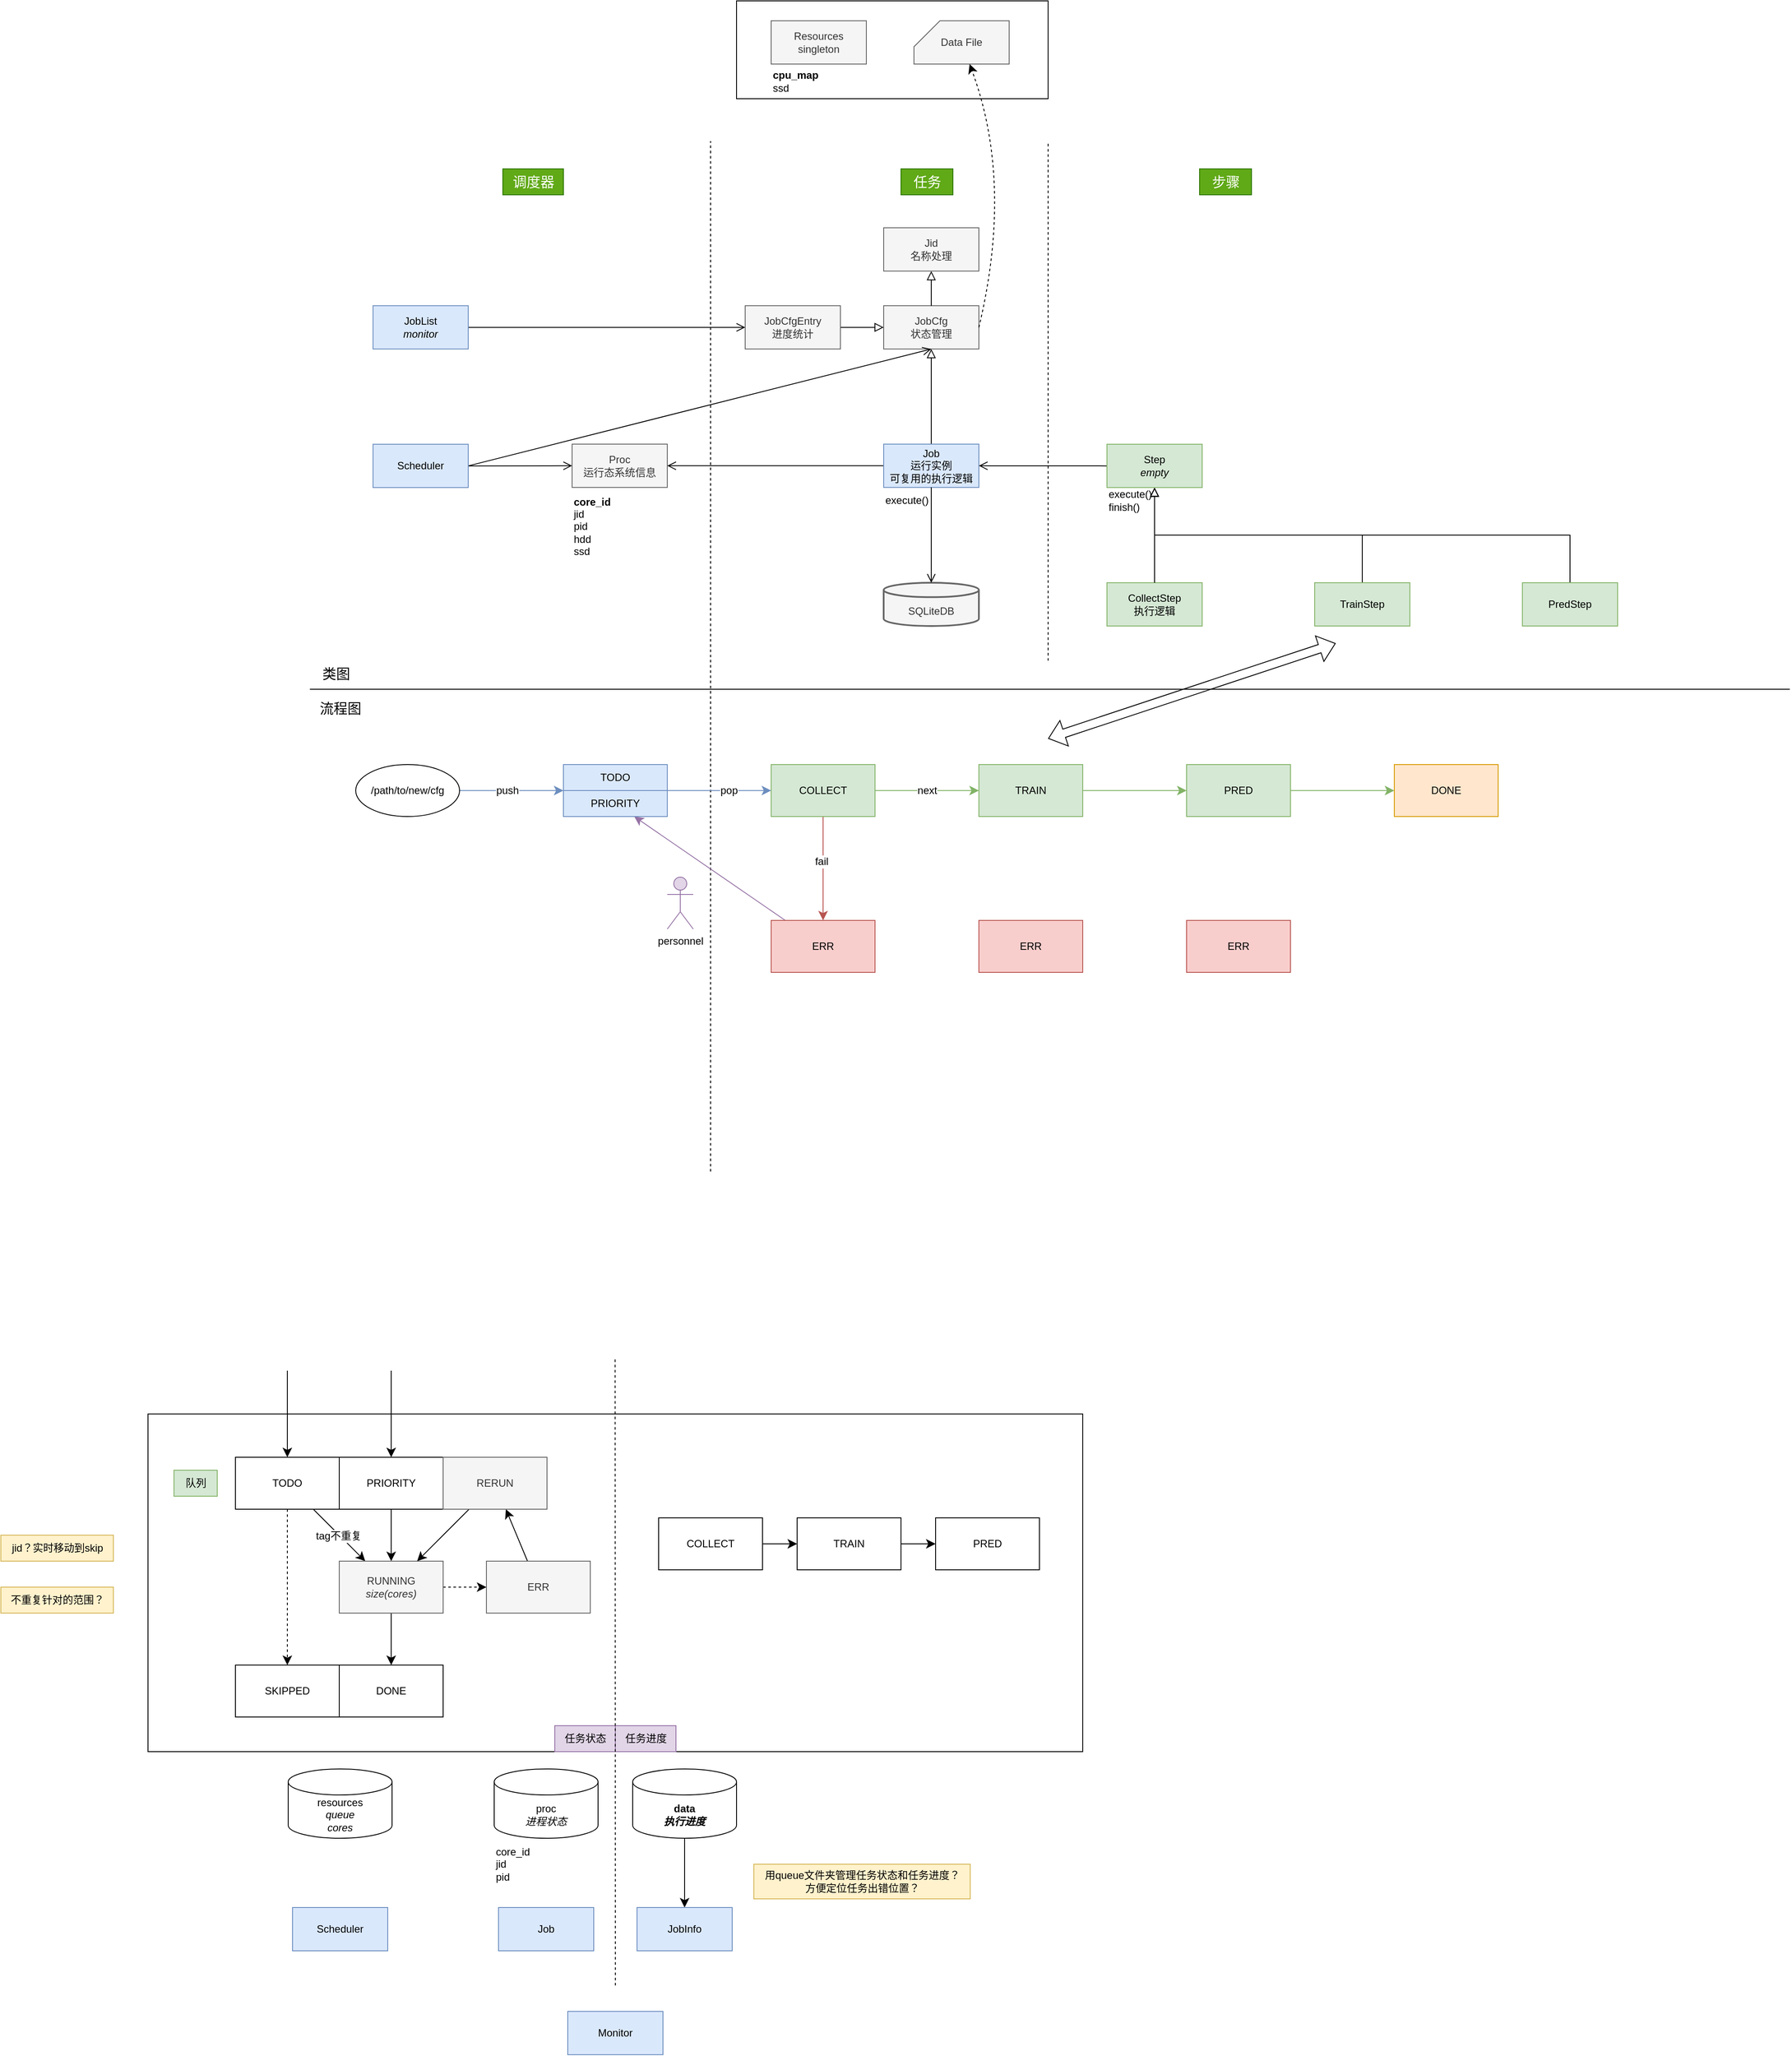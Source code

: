 <mxfile version="24.7.16">
  <diagram name="第 1 页" id="7KTaMBhgqVzbro8H5_XD">
    <mxGraphModel dx="909" dy="1013" grid="1" gridSize="10" guides="1" tooltips="1" connect="1" arrows="1" fold="1" page="0" pageScale="1" pageWidth="850" pageHeight="1100" math="0" shadow="0">
      <root>
        <mxCell id="0" />
        <mxCell id="1" parent="0" />
        <mxCell id="EudtSMNAYD2UXil9M96t-143" value="" style="rounded=0;whiteSpace=wrap;html=1;" parent="1" vertex="1">
          <mxGeometry x="360" y="1670" width="1080" height="390" as="geometry" />
        </mxCell>
        <mxCell id="EudtSMNAYD2UXil9M96t-167" value="&lt;div&gt;resources&lt;/div&gt;&lt;div&gt;&lt;i&gt;queue&lt;/i&gt;&lt;/div&gt;&lt;div&gt;&lt;i&gt;cores&lt;br&gt;&lt;/i&gt;&lt;/div&gt;" style="rounded=0;whiteSpace=wrap;html=1;shape=cylinder3;boundedLbl=1;backgroundOutline=1;size=15;" parent="1" vertex="1">
          <mxGeometry x="522" y="2080" width="120" height="80" as="geometry" />
        </mxCell>
        <mxCell id="EudtSMNAYD2UXil9M96t-14" value="" style="edgeStyle=none;curved=1;rounded=0;orthogonalLoop=1;jettySize=auto;html=1;fontSize=12;startSize=8;endSize=8;fillColor=#f8cecc;strokeColor=#b85450;" parent="1" source="EudtSMNAYD2UXil9M96t-3" target="EudtSMNAYD2UXil9M96t-13" edge="1">
          <mxGeometry relative="1" as="geometry" />
        </mxCell>
        <mxCell id="EudtSMNAYD2UXil9M96t-26" value="fail" style="edgeLabel;html=1;align=center;verticalAlign=middle;resizable=0;points=[];fontSize=12;" parent="EudtSMNAYD2UXil9M96t-14" vertex="1" connectable="0">
          <mxGeometry x="-0.133" y="-2" relative="1" as="geometry">
            <mxPoint as="offset" />
          </mxGeometry>
        </mxCell>
        <mxCell id="EudtSMNAYD2UXil9M96t-3" value="COLLECT" style="whiteSpace=wrap;html=1;rounded=0;fillColor=#d5e8d4;strokeColor=#82b366;" parent="1" vertex="1">
          <mxGeometry x="1080" y="920" width="120" height="60" as="geometry" />
        </mxCell>
        <mxCell id="JNSrJHHTEGONHWkqj-x3-166" value="" style="endArrow=none;dashed=1;html=1;rounded=0;fontSize=12;startSize=8;endSize=8;curved=1;" parent="1" edge="1">
          <mxGeometry width="50" height="50" relative="1" as="geometry">
            <mxPoint x="1010" y="1390" as="sourcePoint" />
            <mxPoint x="1010" y="200" as="targetPoint" />
          </mxGeometry>
        </mxCell>
        <mxCell id="JNSrJHHTEGONHWkqj-x3-173" style="edgeStyle=none;curved=1;rounded=0;orthogonalLoop=1;jettySize=auto;html=1;entryX=0.5;entryY=0;entryDx=0;entryDy=0;fontSize=12;startSize=8;endSize=8;endArrow=none;endFill=0;startArrow=block;startFill=0;" parent="1" source="JNSrJHHTEGONHWkqj-x3-54" target="JNSrJHHTEGONHWkqj-x3-53" edge="1">
          <mxGeometry relative="1" as="geometry" />
        </mxCell>
        <mxCell id="JNSrJHHTEGONHWkqj-x3-54" value="&lt;div&gt;JobCfg&lt;/div&gt;&lt;div&gt;状态管理&lt;/div&gt;" style="html=1;whiteSpace=wrap;fillColor=#f5f5f5;strokeColor=#666666;fontColor=#333333;" parent="1" vertex="1">
          <mxGeometry x="1210" y="390.08" width="110" height="50" as="geometry" />
        </mxCell>
        <mxCell id="JNSrJHHTEGONHWkqj-x3-60" value="" style="edgeStyle=orthogonalEdgeStyle;rounded=0;orthogonalLoop=1;jettySize=auto;html=1;fontSize=12;startSize=8;endSize=8;endArrow=none;endFill=0;startArrow=block;startFill=0;" parent="1" source="JNSrJHHTEGONHWkqj-x3-55" target="JNSrJHHTEGONHWkqj-x3-54" edge="1">
          <mxGeometry relative="1" as="geometry" />
        </mxCell>
        <mxCell id="JNSrJHHTEGONHWkqj-x3-55" value="&lt;div&gt;Jid&lt;/div&gt;&lt;div&gt;名称处理&lt;br&gt;&lt;/div&gt;" style="html=1;whiteSpace=wrap;fillColor=#f5f5f5;fontColor=#333333;strokeColor=#666666;" parent="1" vertex="1">
          <mxGeometry x="1210" y="300.08" width="110" height="50" as="geometry" />
        </mxCell>
        <mxCell id="JNSrJHHTEGONHWkqj-x3-89" value="" style="edgeStyle=none;curved=1;rounded=0;orthogonalLoop=1;jettySize=auto;html=1;fontSize=12;startSize=8;endSize=8;endArrow=none;endFill=0;exitX=1;exitY=0.5;exitDx=0;exitDy=0;entryX=0;entryY=0.5;entryDx=0;entryDy=0;startArrow=open;startFill=0;" parent="1" source="JNSrJHHTEGONHWkqj-x3-56" target="JNSrJHHTEGONHWkqj-x3-53" edge="1">
          <mxGeometry relative="1" as="geometry" />
        </mxCell>
        <mxCell id="JNSrJHHTEGONHWkqj-x3-64" style="rounded=0;orthogonalLoop=1;jettySize=auto;html=1;entryX=0;entryY=0.5;entryDx=0;entryDy=0;fontSize=12;startSize=8;endSize=8;endArrow=open;endFill=0;exitX=1;exitY=0.5;exitDx=0;exitDy=0;" parent="1" source="JNSrJHHTEGONHWkqj-x3-57" target="JNSrJHHTEGONHWkqj-x3-56" edge="1">
          <mxGeometry relative="1" as="geometry" />
        </mxCell>
        <mxCell id="JNSrJHHTEGONHWkqj-x3-93" style="edgeStyle=none;curved=1;rounded=0;orthogonalLoop=1;jettySize=auto;html=1;exitX=1;exitY=0.5;exitDx=0;exitDy=0;entryX=0.5;entryY=1;entryDx=0;entryDy=0;fontSize=12;startSize=8;endSize=8;endArrow=open;endFill=0;" parent="1" source="JNSrJHHTEGONHWkqj-x3-57" target="JNSrJHHTEGONHWkqj-x3-54" edge="1">
          <mxGeometry relative="1" as="geometry" />
        </mxCell>
        <mxCell id="JNSrJHHTEGONHWkqj-x3-57" value="&lt;div&gt;Scheduler&lt;/div&gt;" style="html=1;whiteSpace=wrap;fillColor=#dae8fc;strokeColor=#6c8ebf;" parent="1" vertex="1">
          <mxGeometry x="620" y="550.07" width="110" height="50" as="geometry" />
        </mxCell>
        <mxCell id="JNSrJHHTEGONHWkqj-x3-258" value="" style="edgeStyle=none;curved=1;rounded=0;orthogonalLoop=1;jettySize=auto;html=1;fontSize=12;startSize=8;endSize=8;endArrow=block;endFill=0;" parent="1" source="JNSrJHHTEGONHWkqj-x3-90" target="JNSrJHHTEGONHWkqj-x3-54" edge="1">
          <mxGeometry relative="1" as="geometry" />
        </mxCell>
        <mxCell id="JNSrJHHTEGONHWkqj-x3-90" value="&lt;div&gt;JobCfgEntry&lt;/div&gt;&lt;div&gt;进度统计&lt;br&gt;&lt;/div&gt;" style="html=1;whiteSpace=wrap;fillColor=#f5f5f5;strokeColor=#666666;fontColor=#333333;" parent="1" vertex="1">
          <mxGeometry x="1050" y="390.08" width="110" height="50" as="geometry" />
        </mxCell>
        <mxCell id="JNSrJHHTEGONHWkqj-x3-171" value="调度器" style="text;html=1;align=center;verticalAlign=middle;resizable=0;points=[];autosize=1;strokeColor=#2D7600;fillColor=#60a917;fontSize=16;fontColor=#ffffff;" parent="1" vertex="1">
          <mxGeometry x="770" y="232" width="70" height="30" as="geometry" />
        </mxCell>
        <mxCell id="JNSrJHHTEGONHWkqj-x3-172" value="任务" style="text;html=1;align=center;verticalAlign=middle;resizable=0;points=[];autosize=1;strokeColor=#2D7600;fillColor=#60a917;fontSize=16;fontColor=#ffffff;" parent="1" vertex="1">
          <mxGeometry x="1230" y="232" width="60" height="30" as="geometry" />
        </mxCell>
        <mxCell id="JNSrJHHTEGONHWkqj-x3-175" value="" style="group;" parent="1" vertex="1" connectable="0">
          <mxGeometry x="850" y="549.93" width="110" height="140" as="geometry" />
        </mxCell>
        <mxCell id="JNSrJHHTEGONHWkqj-x3-56" value="&lt;div&gt;Proc&lt;/div&gt;运行态系统信息" style="html=1;whiteSpace=wrap;fillColor=#f5f5f5;strokeColor=#666666;fontColor=#333333;" parent="JNSrJHHTEGONHWkqj-x3-175" vertex="1">
          <mxGeometry width="110" height="50" as="geometry" />
        </mxCell>
        <mxCell id="JNSrJHHTEGONHWkqj-x3-108" value="&lt;div style=&quot;font-size: 12px;&quot;&gt;&lt;b&gt;core_id&lt;/b&gt;&lt;/div&gt;&lt;div style=&quot;font-size: 12px;&quot;&gt;jid&lt;/div&gt;&lt;div style=&quot;font-size: 12px;&quot;&gt;pid&lt;/div&gt;&lt;div style=&quot;font-size: 12px;&quot;&gt;hdd&lt;/div&gt;&lt;div style=&quot;font-size: 12px;&quot;&gt;ssd&lt;br style=&quot;font-size: 12px;&quot;&gt;&lt;/div&gt;" style="text;html=1;align=left;verticalAlign=middle;resizable=0;points=[];autosize=1;strokeColor=none;fillColor=none;fontSize=12;" parent="JNSrJHHTEGONHWkqj-x3-175" vertex="1">
          <mxGeometry y="50" width="70" height="90" as="geometry" />
        </mxCell>
        <mxCell id="JNSrJHHTEGONHWkqj-x3-176" value="" style="group;" parent="1" vertex="1" connectable="0">
          <mxGeometry x="1210" y="549.93" width="110" height="80" as="geometry" />
        </mxCell>
        <mxCell id="JNSrJHHTEGONHWkqj-x3-53" value="&lt;div&gt;Job&lt;/div&gt;&lt;div&gt;运行实例&lt;/div&gt;&lt;div&gt;可复用的执行逻辑&lt;br&gt;&lt;/div&gt;" style="html=1;whiteSpace=wrap;fillColor=#dae8fc;strokeColor=#6c8ebf;" parent="JNSrJHHTEGONHWkqj-x3-176" vertex="1">
          <mxGeometry width="110" height="50" as="geometry" />
        </mxCell>
        <mxCell id="JNSrJHHTEGONHWkqj-x3-111" value="execute()" style="text;html=1;align=left;verticalAlign=middle;resizable=0;points=[];autosize=1;strokeColor=none;fillColor=none;fontSize=12;" parent="JNSrJHHTEGONHWkqj-x3-176" vertex="1">
          <mxGeometry y="50" width="70" height="30" as="geometry" />
        </mxCell>
        <mxCell id="JNSrJHHTEGONHWkqj-x3-199" value="" style="endArrow=none;html=1;rounded=0;fontSize=12;startSize=8;endSize=8;curved=1;" parent="1" edge="1">
          <mxGeometry width="50" height="50" relative="1" as="geometry">
            <mxPoint x="547" y="833" as="sourcePoint" />
            <mxPoint x="2257" y="833" as="targetPoint" />
          </mxGeometry>
        </mxCell>
        <mxCell id="JNSrJHHTEGONHWkqj-x3-210" value="&lt;div&gt;CollectStep&lt;/div&gt;&lt;div&gt;执行逻辑&lt;br&gt;&lt;/div&gt;" style="html=1;whiteSpace=wrap;fillColor=#d5e8d4;strokeColor=#82b366;" parent="1" vertex="1">
          <mxGeometry x="1468" y="710" width="110" height="50" as="geometry" />
        </mxCell>
        <mxCell id="JNSrJHHTEGONHWkqj-x3-217" style="edgeStyle=orthogonalEdgeStyle;rounded=0;orthogonalLoop=1;jettySize=auto;html=1;exitX=0.5;exitY=0;exitDx=0;exitDy=0;fontSize=12;startSize=8;endSize=8;endArrow=block;endFill=0;" parent="1" source="JNSrJHHTEGONHWkqj-x3-211" target="JNSrJHHTEGONHWkqj-x3-203" edge="1">
          <mxGeometry relative="1" as="geometry" />
        </mxCell>
        <mxCell id="JNSrJHHTEGONHWkqj-x3-211" value="TrainStep" style="html=1;whiteSpace=wrap;fillColor=#d5e8d4;strokeColor=#82b366;" parent="1" vertex="1">
          <mxGeometry x="1708" y="710" width="110" height="50" as="geometry" />
        </mxCell>
        <mxCell id="JNSrJHHTEGONHWkqj-x3-232" style="edgeStyle=elbowEdgeStyle;rounded=0;orthogonalLoop=1;jettySize=auto;html=1;fontSize=12;startSize=8;endSize=8;elbow=vertical;endArrow=block;endFill=0;" parent="1" source="JNSrJHHTEGONHWkqj-x3-231" target="JNSrJHHTEGONHWkqj-x3-203" edge="1">
          <mxGeometry relative="1" as="geometry" />
        </mxCell>
        <mxCell id="JNSrJHHTEGONHWkqj-x3-231" value="&lt;div&gt;PredStep&lt;/div&gt;" style="html=1;whiteSpace=wrap;fillColor=#d5e8d4;strokeColor=#82b366;" parent="1" vertex="1">
          <mxGeometry x="1948" y="710" width="110" height="50" as="geometry" />
        </mxCell>
        <mxCell id="JNSrJHHTEGONHWkqj-x3-216" value="" style="edgeStyle=none;curved=1;rounded=0;orthogonalLoop=1;jettySize=auto;html=1;fontSize=12;startSize=8;endSize=8;startArrow=block;startFill=0;endArrow=none;endFill=0;" parent="1" source="JNSrJHHTEGONHWkqj-x3-203" target="JNSrJHHTEGONHWkqj-x3-210" edge="1">
          <mxGeometry relative="1" as="geometry" />
        </mxCell>
        <mxCell id="JNSrJHHTEGONHWkqj-x3-221" value="" style="endArrow=none;dashed=1;html=1;rounded=0;fontSize=12;startSize=8;endSize=8;curved=1;" parent="1" edge="1">
          <mxGeometry width="50" height="50" relative="1" as="geometry">
            <mxPoint x="1400" y="800" as="sourcePoint" />
            <mxPoint x="1400" y="200" as="targetPoint" />
          </mxGeometry>
        </mxCell>
        <mxCell id="JNSrJHHTEGONHWkqj-x3-222" style="edgeStyle=none;curved=1;rounded=0;orthogonalLoop=1;jettySize=auto;html=1;exitX=1;exitY=0.5;exitDx=0;exitDy=0;entryX=0;entryY=0.5;entryDx=0;entryDy=0;fontSize=12;startSize=8;endSize=8;endArrow=none;endFill=0;startArrow=open;startFill=0;" parent="1" source="JNSrJHHTEGONHWkqj-x3-53" target="JNSrJHHTEGONHWkqj-x3-203" edge="1">
          <mxGeometry relative="1" as="geometry" />
        </mxCell>
        <mxCell id="JNSrJHHTEGONHWkqj-x3-225" value="步骤" style="text;html=1;align=center;verticalAlign=middle;resizable=0;points=[];autosize=1;strokeColor=#2D7600;fillColor=#60a917;fontSize=16;fontColor=#ffffff;" parent="1" vertex="1">
          <mxGeometry x="1575" y="232" width="60" height="30" as="geometry" />
        </mxCell>
        <mxCell id="JNSrJHHTEGONHWkqj-x3-233" value="" style="group;" parent="1" vertex="1" connectable="0">
          <mxGeometry x="1468" y="550.07" width="110" height="84.93" as="geometry" />
        </mxCell>
        <mxCell id="JNSrJHHTEGONHWkqj-x3-203" value="&lt;div&gt;Step&lt;/div&gt;&lt;div&gt;&lt;i&gt;empty&lt;/i&gt;&lt;/div&gt;" style="html=1;whiteSpace=wrap;fillColor=#d5e8d4;strokeColor=#82b366;" parent="JNSrJHHTEGONHWkqj-x3-233" vertex="1">
          <mxGeometry width="110" height="50" as="geometry" />
        </mxCell>
        <mxCell id="JNSrJHHTEGONHWkqj-x3-207" value="&lt;div&gt;execute()&lt;/div&gt;&lt;div&gt;finish()&lt;br&gt;&lt;/div&gt;" style="text;html=1;align=left;verticalAlign=middle;resizable=0;points=[];autosize=1;strokeColor=none;fillColor=none;fontSize=12;" parent="JNSrJHHTEGONHWkqj-x3-233" vertex="1">
          <mxGeometry y="44.93" width="70" height="40" as="geometry" />
        </mxCell>
        <mxCell id="JNSrJHHTEGONHWkqj-x3-196" value="&lt;br&gt;&lt;div&gt;SQLiteDB&lt;/div&gt;" style="html=1;whiteSpace=wrap;fillColor=#f5f5f5;strokeColor=#666666;fontColor=#333333;strokeWidth=2;shape=mxgraph.flowchart.database;" parent="1" vertex="1">
          <mxGeometry x="1210" y="710" width="110" height="50" as="geometry" />
        </mxCell>
        <mxCell id="JNSrJHHTEGONHWkqj-x3-236" value="" style="group;" parent="1" vertex="1" connectable="0">
          <mxGeometry x="1040" y="38" width="360" height="113" as="geometry" />
        </mxCell>
        <mxCell id="JNSrJHHTEGONHWkqj-x3-226" value="" style="rounded=0;whiteSpace=wrap;html=1;" parent="JNSrJHHTEGONHWkqj-x3-236" vertex="1">
          <mxGeometry width="360" height="113" as="geometry" />
        </mxCell>
        <mxCell id="JNSrJHHTEGONHWkqj-x3-174" value="" style="group;" parent="JNSrJHHTEGONHWkqj-x3-236" vertex="1" connectable="0">
          <mxGeometry x="40" y="23" width="110" height="90" as="geometry" />
        </mxCell>
        <mxCell id="JNSrJHHTEGONHWkqj-x3-44" value="Resources&lt;br&gt;&lt;div&gt;singleton&lt;br&gt;&lt;/div&gt;" style="html=1;whiteSpace=wrap;fillColor=#f5f5f5;strokeColor=#666666;fontColor=#333333;" parent="JNSrJHHTEGONHWkqj-x3-174" vertex="1">
          <mxGeometry width="110" height="50" as="geometry" />
        </mxCell>
        <mxCell id="JNSrJHHTEGONHWkqj-x3-107" value="&lt;div style=&quot;font-size: 12px;&quot;&gt;&lt;b&gt;cpu_map&lt;/b&gt;&lt;/div&gt;&lt;div style=&quot;font-size: 12px;&quot;&gt;ssd&lt;br style=&quot;font-size: 12px;&quot;&gt;&lt;/div&gt;" style="text;html=1;align=left;verticalAlign=middle;resizable=0;points=[];autosize=1;strokeColor=none;fillColor=none;fontSize=12;" parent="JNSrJHHTEGONHWkqj-x3-174" vertex="1">
          <mxGeometry y="50" width="80" height="40" as="geometry" />
        </mxCell>
        <mxCell id="JNSrJHHTEGONHWkqj-x3-195" value="Data File" style="html=1;whiteSpace=wrap;fillColor=#f5f5f5;strokeColor=#666666;shape=card;fontColor=#333333;" parent="JNSrJHHTEGONHWkqj-x3-236" vertex="1">
          <mxGeometry x="205" y="23" width="110" height="50" as="geometry" />
        </mxCell>
        <mxCell id="JNSrJHHTEGONHWkqj-x3-237" style="edgeStyle=none;curved=1;rounded=0;orthogonalLoop=1;jettySize=auto;html=1;exitX=0.5;exitY=1;exitDx=0;exitDy=0;entryX=0.5;entryY=0;entryDx=0;entryDy=0;fontSize=12;startSize=8;endSize=8;endArrow=open;endFill=0;" parent="1" source="JNSrJHHTEGONHWkqj-x3-53" target="JNSrJHHTEGONHWkqj-x3-196" edge="1">
          <mxGeometry relative="1" as="geometry" />
        </mxCell>
        <mxCell id="JNSrJHHTEGONHWkqj-x3-240" value="" style="endArrow=classic;startArrow=classic;html=1;rounded=0;fontSize=12;curved=1;shape=flexArrow;" parent="1" edge="1">
          <mxGeometry width="50" height="50" relative="1" as="geometry">
            <mxPoint x="1400" y="890" as="sourcePoint" />
            <mxPoint x="1732.29" y="780" as="targetPoint" />
          </mxGeometry>
        </mxCell>
        <mxCell id="JNSrJHHTEGONHWkqj-x3-257" style="edgeStyle=none;curved=1;rounded=0;orthogonalLoop=1;jettySize=auto;html=1;exitX=1;exitY=0.5;exitDx=0;exitDy=0;entryX=0;entryY=0.5;entryDx=0;entryDy=0;fontSize=12;startSize=8;endSize=8;endArrow=open;endFill=0;" parent="1" source="JNSrJHHTEGONHWkqj-x3-255" target="JNSrJHHTEGONHWkqj-x3-90" edge="1">
          <mxGeometry relative="1" as="geometry" />
        </mxCell>
        <mxCell id="JNSrJHHTEGONHWkqj-x3-255" value="&lt;div&gt;JobList&lt;/div&gt;&lt;div&gt;&lt;i&gt;monitor&lt;/i&gt;&lt;br&gt;&lt;/div&gt;" style="html=1;whiteSpace=wrap;fillColor=#dae8fc;strokeColor=#6c8ebf;" parent="1" vertex="1">
          <mxGeometry x="620" y="390.08" width="110" height="50" as="geometry" />
        </mxCell>
        <mxCell id="JNSrJHHTEGONHWkqj-x3-259" style="edgeStyle=none;curved=1;rounded=0;orthogonalLoop=1;jettySize=auto;html=1;exitX=1;exitY=0.5;exitDx=0;exitDy=0;fontSize=12;startSize=8;endSize=8;dashed=1;" parent="1" source="JNSrJHHTEGONHWkqj-x3-54" target="JNSrJHHTEGONHWkqj-x3-195" edge="1">
          <mxGeometry relative="1" as="geometry">
            <Array as="points">
              <mxPoint x="1360" y="248" />
            </Array>
          </mxGeometry>
        </mxCell>
        <mxCell id="JNSrJHHTEGONHWkqj-x3-261" value="流程图" style="text;html=1;align=center;verticalAlign=middle;resizable=0;points=[];autosize=1;strokeColor=none;fillColor=none;fontSize=16;" parent="1" vertex="1">
          <mxGeometry x="547" y="840" width="70" height="30" as="geometry" />
        </mxCell>
        <mxCell id="JNSrJHHTEGONHWkqj-x3-262" value="&lt;div&gt;类图&lt;/div&gt;" style="text;html=1;align=center;verticalAlign=middle;resizable=0;points=[];autosize=1;strokeColor=none;fillColor=none;fontSize=16;" parent="1" vertex="1">
          <mxGeometry x="547" y="800" width="60" height="30" as="geometry" />
        </mxCell>
        <mxCell id="EudtSMNAYD2UXil9M96t-4" value="" style="edgeStyle=none;curved=1;rounded=0;orthogonalLoop=1;jettySize=auto;html=1;fontSize=12;startSize=8;endSize=8;fillColor=#dae8fc;strokeColor=#6c8ebf;exitX=1;exitY=0;exitDx=0;exitDy=0;" parent="1" source="EudtSMNAYD2UXil9M96t-18" target="EudtSMNAYD2UXil9M96t-3" edge="1">
          <mxGeometry relative="1" as="geometry" />
        </mxCell>
        <mxCell id="EudtSMNAYD2UXil9M96t-24" value="pop" style="edgeLabel;html=1;align=center;verticalAlign=middle;resizable=0;points=[];fontSize=12;labelBorderColor=none;textShadow=0;" parent="EudtSMNAYD2UXil9M96t-4" vertex="1" connectable="0">
          <mxGeometry x="-0.111" y="-2" relative="1" as="geometry">
            <mxPoint x="17" y="-2" as="offset" />
          </mxGeometry>
        </mxCell>
        <mxCell id="EudtSMNAYD2UXil9M96t-6" value="" style="edgeStyle=none;curved=1;rounded=0;orthogonalLoop=1;jettySize=auto;html=1;fontSize=12;startSize=8;endSize=8;fillColor=#d5e8d4;strokeColor=#82b366;" parent="1" source="EudtSMNAYD2UXil9M96t-3" target="EudtSMNAYD2UXil9M96t-5" edge="1">
          <mxGeometry relative="1" as="geometry" />
        </mxCell>
        <mxCell id="EudtSMNAYD2UXil9M96t-27" value="next" style="edgeLabel;html=1;align=center;verticalAlign=middle;resizable=0;points=[];fontSize=12;" parent="EudtSMNAYD2UXil9M96t-6" vertex="1" connectable="0">
          <mxGeometry x="-0.217" y="1" relative="1" as="geometry">
            <mxPoint x="13" y="1" as="offset" />
          </mxGeometry>
        </mxCell>
        <mxCell id="EudtSMNAYD2UXil9M96t-8" value="" style="edgeStyle=none;curved=1;rounded=0;orthogonalLoop=1;jettySize=auto;html=1;fontSize=12;startSize=8;endSize=8;fillColor=#d5e8d4;strokeColor=#82b366;" parent="1" source="EudtSMNAYD2UXil9M96t-5" target="EudtSMNAYD2UXil9M96t-7" edge="1">
          <mxGeometry relative="1" as="geometry" />
        </mxCell>
        <mxCell id="EudtSMNAYD2UXil9M96t-5" value="TRAIN" style="whiteSpace=wrap;html=1;rounded=0;fillColor=#d5e8d4;strokeColor=#82b366;" parent="1" vertex="1">
          <mxGeometry x="1320" y="920" width="120" height="60" as="geometry" />
        </mxCell>
        <mxCell id="EudtSMNAYD2UXil9M96t-10" value="" style="edgeStyle=none;curved=1;rounded=0;orthogonalLoop=1;jettySize=auto;html=1;fontSize=12;startSize=8;endSize=8;fillColor=#d5e8d4;strokeColor=#82b366;" parent="1" source="EudtSMNAYD2UXil9M96t-7" target="EudtSMNAYD2UXil9M96t-9" edge="1">
          <mxGeometry relative="1" as="geometry" />
        </mxCell>
        <mxCell id="EudtSMNAYD2UXil9M96t-7" value="PRED" style="whiteSpace=wrap;html=1;rounded=0;fillColor=#d5e8d4;strokeColor=#82b366;" parent="1" vertex="1">
          <mxGeometry x="1560" y="920" width="120" height="60" as="geometry" />
        </mxCell>
        <mxCell id="EudtSMNAYD2UXil9M96t-9" value="DONE" style="whiteSpace=wrap;html=1;rounded=0;fillColor=#ffe6cc;strokeColor=#d79b00;" parent="1" vertex="1">
          <mxGeometry x="1800" y="920" width="120" height="60" as="geometry" />
        </mxCell>
        <mxCell id="EudtSMNAYD2UXil9M96t-129" style="edgeStyle=none;curved=1;rounded=0;orthogonalLoop=1;jettySize=auto;html=1;fontSize=12;startSize=8;endSize=8;fillColor=#e1d5e7;strokeColor=#9673a6;" parent="1" source="EudtSMNAYD2UXil9M96t-13" target="EudtSMNAYD2UXil9M96t-18" edge="1">
          <mxGeometry relative="1" as="geometry" />
        </mxCell>
        <mxCell id="EudtSMNAYD2UXil9M96t-13" value="ERR" style="whiteSpace=wrap;html=1;rounded=0;fillColor=#f8cecc;strokeColor=#b85450;" parent="1" vertex="1">
          <mxGeometry x="1080" y="1100" width="120" height="60" as="geometry" />
        </mxCell>
        <mxCell id="EudtSMNAYD2UXil9M96t-113" value="personnel" style="shape=umlActor;verticalLabelPosition=bottom;verticalAlign=top;html=1;outlineConnect=0;fillColor=#e1d5e7;strokeColor=#9673a6;" parent="1" vertex="1">
          <mxGeometry x="960" y="1050" width="30" height="60" as="geometry" />
        </mxCell>
        <mxCell id="EudtSMNAYD2UXil9M96t-120" style="edgeStyle=none;curved=1;rounded=0;orthogonalLoop=1;jettySize=auto;html=1;exitX=1;exitY=1;exitDx=0;exitDy=0;exitPerimeter=0;fontSize=12;startSize=8;endSize=8;" parent="1" source="EudtSMNAYD2UXil9M96t-113" target="EudtSMNAYD2UXil9M96t-113" edge="1">
          <mxGeometry relative="1" as="geometry" />
        </mxCell>
        <mxCell id="EudtSMNAYD2UXil9M96t-122" style="edgeStyle=none;curved=1;rounded=0;orthogonalLoop=1;jettySize=auto;html=1;entryX=0;entryY=1;entryDx=0;entryDy=0;fontSize=12;startSize=8;endSize=8;fillColor=#dae8fc;strokeColor=#6c8ebf;" parent="1" source="EudtSMNAYD2UXil9M96t-121" target="EudtSMNAYD2UXil9M96t-1" edge="1">
          <mxGeometry relative="1" as="geometry" />
        </mxCell>
        <mxCell id="EudtSMNAYD2UXil9M96t-125" value="push" style="edgeLabel;html=1;align=center;verticalAlign=middle;resizable=0;points=[];fontSize=12;" parent="EudtSMNAYD2UXil9M96t-122" vertex="1" connectable="0">
          <mxGeometry x="-0.095" y="3" relative="1" as="geometry">
            <mxPoint y="3" as="offset" />
          </mxGeometry>
        </mxCell>
        <mxCell id="EudtSMNAYD2UXil9M96t-121" value="/path/to/new/cfg" style="ellipse;whiteSpace=wrap;html=1;" parent="1" vertex="1">
          <mxGeometry x="600" y="920" width="120" height="60" as="geometry" />
        </mxCell>
        <mxCell id="EudtSMNAYD2UXil9M96t-127" value="" style="group;" parent="1" vertex="1" connectable="0">
          <mxGeometry x="840" y="920" width="120" height="60" as="geometry" />
        </mxCell>
        <mxCell id="EudtSMNAYD2UXil9M96t-1" value="&lt;div&gt;TODO&lt;/div&gt;" style="rounded=0;whiteSpace=wrap;html=1;fillColor=#dae8fc;strokeColor=#6c8ebf;" parent="EudtSMNAYD2UXil9M96t-127" vertex="1">
          <mxGeometry width="120" height="30" as="geometry" />
        </mxCell>
        <mxCell id="EudtSMNAYD2UXil9M96t-18" value="PRIORITY" style="rounded=0;whiteSpace=wrap;html=1;fillColor=#dae8fc;strokeColor=#6c8ebf;" parent="EudtSMNAYD2UXil9M96t-127" vertex="1">
          <mxGeometry y="30" width="120" height="30" as="geometry" />
        </mxCell>
        <mxCell id="EudtSMNAYD2UXil9M96t-131" value="ERR" style="whiteSpace=wrap;html=1;rounded=0;fillColor=#f8cecc;strokeColor=#b85450;" parent="1" vertex="1">
          <mxGeometry x="1320" y="1100" width="120" height="60" as="geometry" />
        </mxCell>
        <mxCell id="EudtSMNAYD2UXil9M96t-133" value="ERR" style="whiteSpace=wrap;html=1;rounded=0;fillColor=#f8cecc;strokeColor=#b85450;" parent="1" vertex="1">
          <mxGeometry x="1560" y="1100" width="120" height="60" as="geometry" />
        </mxCell>
        <mxCell id="3bLYsatjawPUWJ9z33gw-5" value="" style="edgeStyle=none;curved=1;rounded=0;orthogonalLoop=1;jettySize=auto;html=1;fontFamily=Helvetica;fontSize=12;fontColor=default;startSize=8;endSize=8;" edge="1" parent="1" source="EudtSMNAYD2UXil9M96t-137" target="3bLYsatjawPUWJ9z33gw-4">
          <mxGeometry relative="1" as="geometry" />
        </mxCell>
        <mxCell id="EudtSMNAYD2UXil9M96t-137" value="&lt;div&gt;data&lt;/div&gt;&lt;div&gt;&lt;i&gt;执行进度&lt;/i&gt;&lt;br&gt;&lt;/div&gt;" style="shape=cylinder3;whiteSpace=wrap;html=1;boundedLbl=1;fontStyle=1;backgroundOutline=1;size=15;" parent="1" vertex="1">
          <mxGeometry x="920" y="2080" width="120" height="80" as="geometry" />
        </mxCell>
        <mxCell id="EudtSMNAYD2UXil9M96t-183" style="edgeStyle=none;curved=1;rounded=0;orthogonalLoop=1;jettySize=auto;html=1;fontFamily=Helvetica;fontSize=12;fontColor=default;autosize=1;resizable=0;startSize=8;endSize=8;" parent="1" source="EudtSMNAYD2UXil9M96t-138" target="EudtSMNAYD2UXil9M96t-174" edge="1">
          <mxGeometry relative="1" as="geometry" />
        </mxCell>
        <mxCell id="EudtSMNAYD2UXil9M96t-192" value="tag不重复" style="edgeLabel;html=1;align=center;verticalAlign=middle;resizable=0;points=[];fontSize=12;rounded=0;strokeColor=default;fontFamily=Helvetica;fontColor=default;fillColor=default;" parent="EudtSMNAYD2UXil9M96t-183" vertex="1" connectable="0">
          <mxGeometry x="-0.295" y="-1" relative="1" as="geometry">
            <mxPoint x="8" y="9" as="offset" />
          </mxGeometry>
        </mxCell>
        <mxCell id="EudtSMNAYD2UXil9M96t-186" style="edgeStyle=none;curved=1;rounded=0;orthogonalLoop=1;jettySize=auto;html=1;fontFamily=Helvetica;fontSize=12;fontColor=default;autosize=1;resizable=0;startSize=8;endSize=8;dashed=1;" parent="1" source="EudtSMNAYD2UXil9M96t-138" target="EudtSMNAYD2UXil9M96t-163" edge="1">
          <mxGeometry relative="1" as="geometry" />
        </mxCell>
        <mxCell id="EudtSMNAYD2UXil9M96t-138" value="&lt;div&gt;TODO&lt;/div&gt;" style="rounded=0;whiteSpace=wrap;html=1;" parent="1" vertex="1">
          <mxGeometry x="461" y="1720" width="120" height="60" as="geometry" />
        </mxCell>
        <mxCell id="EudtSMNAYD2UXil9M96t-184" style="edgeStyle=none;curved=1;rounded=0;orthogonalLoop=1;jettySize=auto;html=1;fontFamily=Helvetica;fontSize=12;fontColor=default;autosize=1;resizable=0;startSize=8;endSize=8;" parent="1" source="EudtSMNAYD2UXil9M96t-139" target="EudtSMNAYD2UXil9M96t-174" edge="1">
          <mxGeometry relative="1" as="geometry" />
        </mxCell>
        <mxCell id="EudtSMNAYD2UXil9M96t-139" value="&lt;div&gt;PRIORITY&lt;/div&gt;" style="rounded=0;whiteSpace=wrap;html=1;" parent="1" vertex="1">
          <mxGeometry x="581" y="1720" width="120" height="60" as="geometry" />
        </mxCell>
        <mxCell id="EudtSMNAYD2UXil9M96t-140" value="不重复针对的范围？" style="text;html=1;align=center;verticalAlign=middle;resizable=0;points=[];autosize=1;strokeColor=#d6b656;fillColor=#fff2cc;fontSize=12;" parent="1" vertex="1">
          <mxGeometry x="190" y="1870" width="130" height="30" as="geometry" />
        </mxCell>
        <mxCell id="3bLYsatjawPUWJ9z33gw-6" value="" style="edgeStyle=none;curved=1;rounded=0;orthogonalLoop=1;jettySize=auto;html=1;fontFamily=Helvetica;fontSize=12;fontColor=default;startSize=8;endSize=8;" edge="1" parent="1" source="EudtSMNAYD2UXil9M96t-144" target="EudtSMNAYD2UXil9M96t-147">
          <mxGeometry relative="1" as="geometry" />
        </mxCell>
        <mxCell id="EudtSMNAYD2UXil9M96t-144" value="COLLECT" style="rounded=0;whiteSpace=wrap;html=1;" parent="1" vertex="1">
          <mxGeometry x="950" y="1790" width="120" height="60" as="geometry" />
        </mxCell>
        <mxCell id="3bLYsatjawPUWJ9z33gw-7" value="" style="edgeStyle=none;curved=1;rounded=0;orthogonalLoop=1;jettySize=auto;html=1;fontFamily=Helvetica;fontSize=12;fontColor=default;startSize=8;endSize=8;" edge="1" parent="1" source="EudtSMNAYD2UXil9M96t-147" target="EudtSMNAYD2UXil9M96t-148">
          <mxGeometry relative="1" as="geometry" />
        </mxCell>
        <mxCell id="EudtSMNAYD2UXil9M96t-147" value="TRAIN" style="rounded=0;whiteSpace=wrap;html=1;" parent="1" vertex="1">
          <mxGeometry x="1110" y="1790" width="120" height="60" as="geometry" />
        </mxCell>
        <mxCell id="EudtSMNAYD2UXil9M96t-148" value="PRED" style="rounded=0;whiteSpace=wrap;html=1;" parent="1" vertex="1">
          <mxGeometry x="1270" y="1790" width="120" height="60" as="geometry" />
        </mxCell>
        <mxCell id="EudtSMNAYD2UXil9M96t-159" value="Scheduler" style="html=1;whiteSpace=wrap;rounded=0;strokeColor=#6c8ebf;align=center;verticalAlign=middle;fontFamily=Helvetica;fontSize=12;fillColor=#dae8fc;" parent="1" vertex="1">
          <mxGeometry x="527" y="2240" width="110" height="50" as="geometry" />
        </mxCell>
        <mxCell id="EudtSMNAYD2UXil9M96t-162" value="Job" style="whiteSpace=wrap;html=1;align=center;rounded=0;strokeColor=#6c8ebf;verticalAlign=middle;fontFamily=Helvetica;fontSize=12;fillColor=#dae8fc;" parent="1" vertex="1">
          <mxGeometry x="765" y="2240" width="110" height="50" as="geometry" />
        </mxCell>
        <mxCell id="EudtSMNAYD2UXil9M96t-163" value="SKIPPED" style="rounded=0;whiteSpace=wrap;html=1;" parent="1" vertex="1">
          <mxGeometry x="461" y="1960" width="120" height="60" as="geometry" />
        </mxCell>
        <mxCell id="EudtSMNAYD2UXil9M96t-170" value="&lt;div&gt;用queue文件夹管理任务状态和任务进度？&lt;/div&gt;&lt;div&gt;方便定位任务出错位置？&lt;/div&gt;" style="text;html=1;align=center;verticalAlign=middle;resizable=0;points=[];autosize=1;strokeColor=#d6b656;fillColor=#fff2cc;fontSize=12;fontFamily=Helvetica;" parent="1" vertex="1">
          <mxGeometry x="1060" y="2190" width="250" height="40" as="geometry" />
        </mxCell>
        <mxCell id="EudtSMNAYD2UXil9M96t-172" value="jid？实时移动到skip" style="text;html=1;align=center;verticalAlign=middle;resizable=0;points=[];autosize=1;strokeColor=#d6b656;fillColor=#fff2cc;fontSize=12;fontFamily=Helvetica;" parent="1" vertex="1">
          <mxGeometry x="190" y="1810" width="130" height="30" as="geometry" />
        </mxCell>
        <mxCell id="EudtSMNAYD2UXil9M96t-188" style="edgeStyle=none;curved=1;rounded=0;orthogonalLoop=1;jettySize=auto;html=1;fontFamily=Helvetica;fontSize=12;fontColor=default;autosize=1;resizable=0;startSize=8;endSize=8;" parent="1" source="EudtSMNAYD2UXil9M96t-173" target="EudtSMNAYD2UXil9M96t-182" edge="1">
          <mxGeometry relative="1" as="geometry" />
        </mxCell>
        <mxCell id="EudtSMNAYD2UXil9M96t-173" value="&lt;div&gt;ERR&lt;/div&gt;" style="rounded=0;whiteSpace=wrap;html=1;fillColor=#f5f5f5;strokeColor=#666666;fontColor=#333333;" parent="1" vertex="1">
          <mxGeometry x="751" y="1840" width="120" height="60" as="geometry" />
        </mxCell>
        <mxCell id="EudtSMNAYD2UXil9M96t-185" style="edgeStyle=none;curved=1;rounded=0;orthogonalLoop=1;jettySize=auto;html=1;fontFamily=Helvetica;fontSize=12;fontColor=default;autosize=1;resizable=0;startSize=8;endSize=8;" parent="1" source="EudtSMNAYD2UXil9M96t-174" target="EudtSMNAYD2UXil9M96t-177" edge="1">
          <mxGeometry relative="1" as="geometry" />
        </mxCell>
        <mxCell id="EudtSMNAYD2UXil9M96t-187" style="edgeStyle=none;curved=1;rounded=0;orthogonalLoop=1;jettySize=auto;html=1;fontFamily=Helvetica;fontSize=12;fontColor=default;autosize=1;resizable=0;startSize=8;endSize=8;dashed=1;" parent="1" source="EudtSMNAYD2UXil9M96t-174" target="EudtSMNAYD2UXil9M96t-173" edge="1">
          <mxGeometry relative="1" as="geometry" />
        </mxCell>
        <mxCell id="EudtSMNAYD2UXil9M96t-174" value="&lt;div&gt;RUNNING&lt;/div&gt;&lt;div&gt;&lt;div&gt;&lt;i&gt;size(cores)&lt;/i&gt;&lt;/div&gt;&lt;/div&gt;" style="rounded=0;whiteSpace=wrap;html=1;fillColor=#f5f5f5;strokeColor=#666666;fontColor=#333333;" parent="1" vertex="1">
          <mxGeometry x="581" y="1840" width="120" height="60" as="geometry" />
        </mxCell>
        <mxCell id="EudtSMNAYD2UXil9M96t-177" value="DONE" style="rounded=0;whiteSpace=wrap;html=1;" parent="1" vertex="1">
          <mxGeometry x="581" y="1960" width="120" height="60" as="geometry" />
        </mxCell>
        <mxCell id="EudtSMNAYD2UXil9M96t-179" value="Monitor" style="html=1;whiteSpace=wrap;rounded=0;strokeColor=#6c8ebf;align=center;verticalAlign=middle;fontFamily=Helvetica;fontSize=12;fillColor=#dae8fc;" parent="1" vertex="1">
          <mxGeometry x="845" y="2360" width="110" height="50" as="geometry" />
        </mxCell>
        <mxCell id="EudtSMNAYD2UXil9M96t-189" style="edgeStyle=none;curved=1;rounded=0;orthogonalLoop=1;jettySize=auto;html=1;fontFamily=Helvetica;fontSize=12;fontColor=default;autosize=1;resizable=0;startSize=8;endSize=8;" parent="1" source="EudtSMNAYD2UXil9M96t-182" target="EudtSMNAYD2UXil9M96t-174" edge="1">
          <mxGeometry relative="1" as="geometry" />
        </mxCell>
        <mxCell id="EudtSMNAYD2UXil9M96t-182" value="RERUN" style="rounded=0;whiteSpace=wrap;html=1;fillColor=#f5f5f5;strokeColor=#666666;fontColor=#333333;" parent="1" vertex="1">
          <mxGeometry x="701" y="1720" width="120" height="60" as="geometry" />
        </mxCell>
        <mxCell id="EudtSMNAYD2UXil9M96t-198" value="任务状态" style="text;html=1;align=center;verticalAlign=middle;resizable=0;points=[];autosize=1;strokeColor=#9673a6;fillColor=#e1d5e7;fontSize=12;fontFamily=Helvetica;" parent="1" vertex="1">
          <mxGeometry x="830" y="2030" width="70" height="30" as="geometry" />
        </mxCell>
        <mxCell id="EudtSMNAYD2UXil9M96t-199" value="任务进度" style="text;html=1;align=center;verticalAlign=middle;resizable=0;points=[];autosize=1;strokeColor=#9673a6;fillColor=#e1d5e7;fontSize=12;fontFamily=Helvetica;" parent="1" vertex="1">
          <mxGeometry x="900" y="2030" width="70" height="30" as="geometry" />
        </mxCell>
        <mxCell id="EudtSMNAYD2UXil9M96t-208" value="" style="group" parent="1" vertex="1" connectable="0">
          <mxGeometry x="760" y="2080" width="120" height="140" as="geometry" />
        </mxCell>
        <mxCell id="EudtSMNAYD2UXil9M96t-142" value="&lt;div&gt;proc&lt;/div&gt;&lt;div&gt;&lt;i&gt;进程状态&lt;/i&gt;&lt;br&gt;&lt;/div&gt;" style="rounded=0;whiteSpace=wrap;html=1;shape=cylinder3;boundedLbl=1;backgroundOutline=1;size=15;" parent="EudtSMNAYD2UXil9M96t-208" vertex="1">
          <mxGeometry width="120" height="80" as="geometry" />
        </mxCell>
        <mxCell id="EudtSMNAYD2UXil9M96t-190" value="&lt;div&gt;core_id&lt;/div&gt;&lt;div&gt;jid&lt;/div&gt;&lt;div&gt;pid&lt;br&gt;&lt;/div&gt;" style="text;html=1;align=left;verticalAlign=middle;resizable=0;points=[];autosize=1;strokeColor=none;fillColor=none;fontSize=12;fontFamily=Helvetica;fontColor=default;" parent="EudtSMNAYD2UXil9M96t-208" vertex="1">
          <mxGeometry y="80" width="60" height="60" as="geometry" />
        </mxCell>
        <mxCell id="EudtSMNAYD2UXil9M96t-209" value="" style="endArrow=none;dashed=1;html=1;rounded=0;fontFamily=Helvetica;fontSize=12;fontColor=default;autosize=1;resizable=0;startSize=8;endSize=8;curved=1;" parent="1" edge="1">
          <mxGeometry width="50" height="50" relative="1" as="geometry">
            <mxPoint x="900" y="2330" as="sourcePoint" />
            <mxPoint x="899.7" y="1605" as="targetPoint" />
          </mxGeometry>
        </mxCell>
        <mxCell id="EudtSMNAYD2UXil9M96t-210" value="" style="endArrow=classic;html=1;rounded=0;fontFamily=Helvetica;fontSize=12;fontColor=default;autosize=1;resizable=0;startSize=8;endSize=8;curved=1;" parent="1" target="EudtSMNAYD2UXil9M96t-138" edge="1">
          <mxGeometry width="50" height="50" relative="1" as="geometry">
            <mxPoint x="521" y="1620" as="sourcePoint" />
            <mxPoint x="574" y="1570" as="targetPoint" />
          </mxGeometry>
        </mxCell>
        <mxCell id="EudtSMNAYD2UXil9M96t-211" value="" style="endArrow=classic;html=1;rounded=0;fontFamily=Helvetica;fontSize=12;fontColor=default;autosize=1;resizable=0;startSize=8;endSize=8;curved=1;" parent="1" target="EudtSMNAYD2UXil9M96t-139" edge="1">
          <mxGeometry width="50" height="50" relative="1" as="geometry">
            <mxPoint x="641" y="1620" as="sourcePoint" />
            <mxPoint x="684" y="1580" as="targetPoint" />
          </mxGeometry>
        </mxCell>
        <mxCell id="3bLYsatjawPUWJ9z33gw-2" value="队列" style="text;html=1;align=center;verticalAlign=middle;resizable=0;points=[];autosize=1;strokeColor=#82b366;fillColor=#d5e8d4;fontSize=12;fontFamily=Helvetica;" vertex="1" parent="1">
          <mxGeometry x="390" y="1735" width="50" height="30" as="geometry" />
        </mxCell>
        <mxCell id="3bLYsatjawPUWJ9z33gw-4" value="JobInfo" style="whiteSpace=wrap;html=1;align=center;rounded=0;strokeColor=#6c8ebf;verticalAlign=middle;fontFamily=Helvetica;fontSize=12;fillColor=#dae8fc;" vertex="1" parent="1">
          <mxGeometry x="925" y="2240" width="110" height="50" as="geometry" />
        </mxCell>
      </root>
    </mxGraphModel>
  </diagram>
</mxfile>
